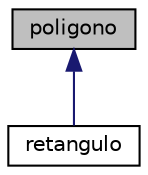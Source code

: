 digraph "poligono"
{
  edge [fontname="Helvetica",fontsize="10",labelfontname="Helvetica",labelfontsize="10"];
  node [fontname="Helvetica",fontsize="10",shape=record];
  Node1 [label="poligono",height=0.2,width=0.4,color="black", fillcolor="grey75", style="filled", fontcolor="black"];
  Node1 -> Node2 [dir="back",color="midnightblue",fontsize="10",style="solid",fontname="Helvetica"];
  Node2 [label="retangulo",height=0.2,width=0.4,color="black", fillcolor="white", style="filled",URL="$classretangulo.html",tooltip="A classe de retngulo serve para armazenar retangulos e realizar operações com eles, uitlizando da herança da classe poligono. "];
}
